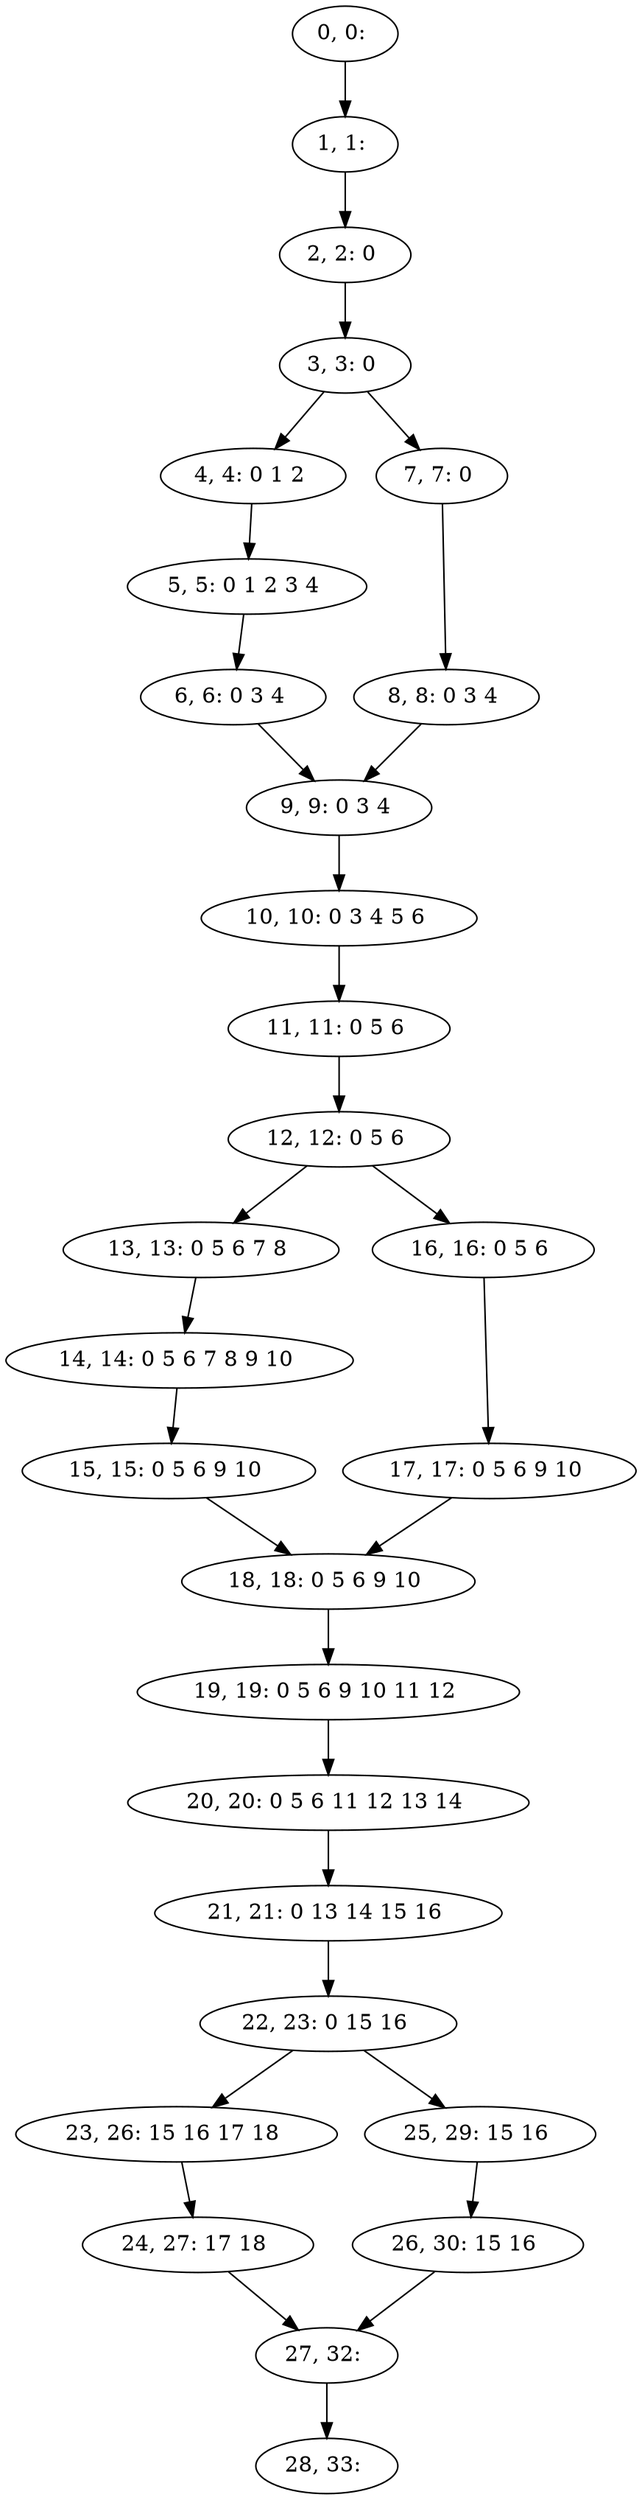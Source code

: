 digraph G {
0[label="0, 0: "];
1[label="1, 1: "];
2[label="2, 2: 0 "];
3[label="3, 3: 0 "];
4[label="4, 4: 0 1 2 "];
5[label="5, 5: 0 1 2 3 4 "];
6[label="6, 6: 0 3 4 "];
7[label="7, 7: 0 "];
8[label="8, 8: 0 3 4 "];
9[label="9, 9: 0 3 4 "];
10[label="10, 10: 0 3 4 5 6 "];
11[label="11, 11: 0 5 6 "];
12[label="12, 12: 0 5 6 "];
13[label="13, 13: 0 5 6 7 8 "];
14[label="14, 14: 0 5 6 7 8 9 10 "];
15[label="15, 15: 0 5 6 9 10 "];
16[label="16, 16: 0 5 6 "];
17[label="17, 17: 0 5 6 9 10 "];
18[label="18, 18: 0 5 6 9 10 "];
19[label="19, 19: 0 5 6 9 10 11 12 "];
20[label="20, 20: 0 5 6 11 12 13 14 "];
21[label="21, 21: 0 13 14 15 16 "];
22[label="22, 23: 0 15 16 "];
23[label="23, 26: 15 16 17 18 "];
24[label="24, 27: 17 18 "];
25[label="25, 29: 15 16 "];
26[label="26, 30: 15 16 "];
27[label="27, 32: "];
28[label="28, 33: "];
0->1 ;
1->2 ;
2->3 ;
3->4 ;
3->7 ;
4->5 ;
5->6 ;
6->9 ;
7->8 ;
8->9 ;
9->10 ;
10->11 ;
11->12 ;
12->13 ;
12->16 ;
13->14 ;
14->15 ;
15->18 ;
16->17 ;
17->18 ;
18->19 ;
19->20 ;
20->21 ;
21->22 ;
22->23 ;
22->25 ;
23->24 ;
24->27 ;
25->26 ;
26->27 ;
27->28 ;
}
